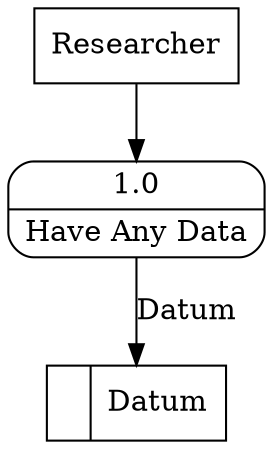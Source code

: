 digraph dfd2{ 
node[shape=record]
200 [label="<f0>  |<f1> Datum " ];
201 [label="Researcher" shape=box];
202 [label="{<f0> 1.0|<f1> Have Any Data }" shape=Mrecord];
201 -> 202
202 -> 200 [label="Datum"]
}